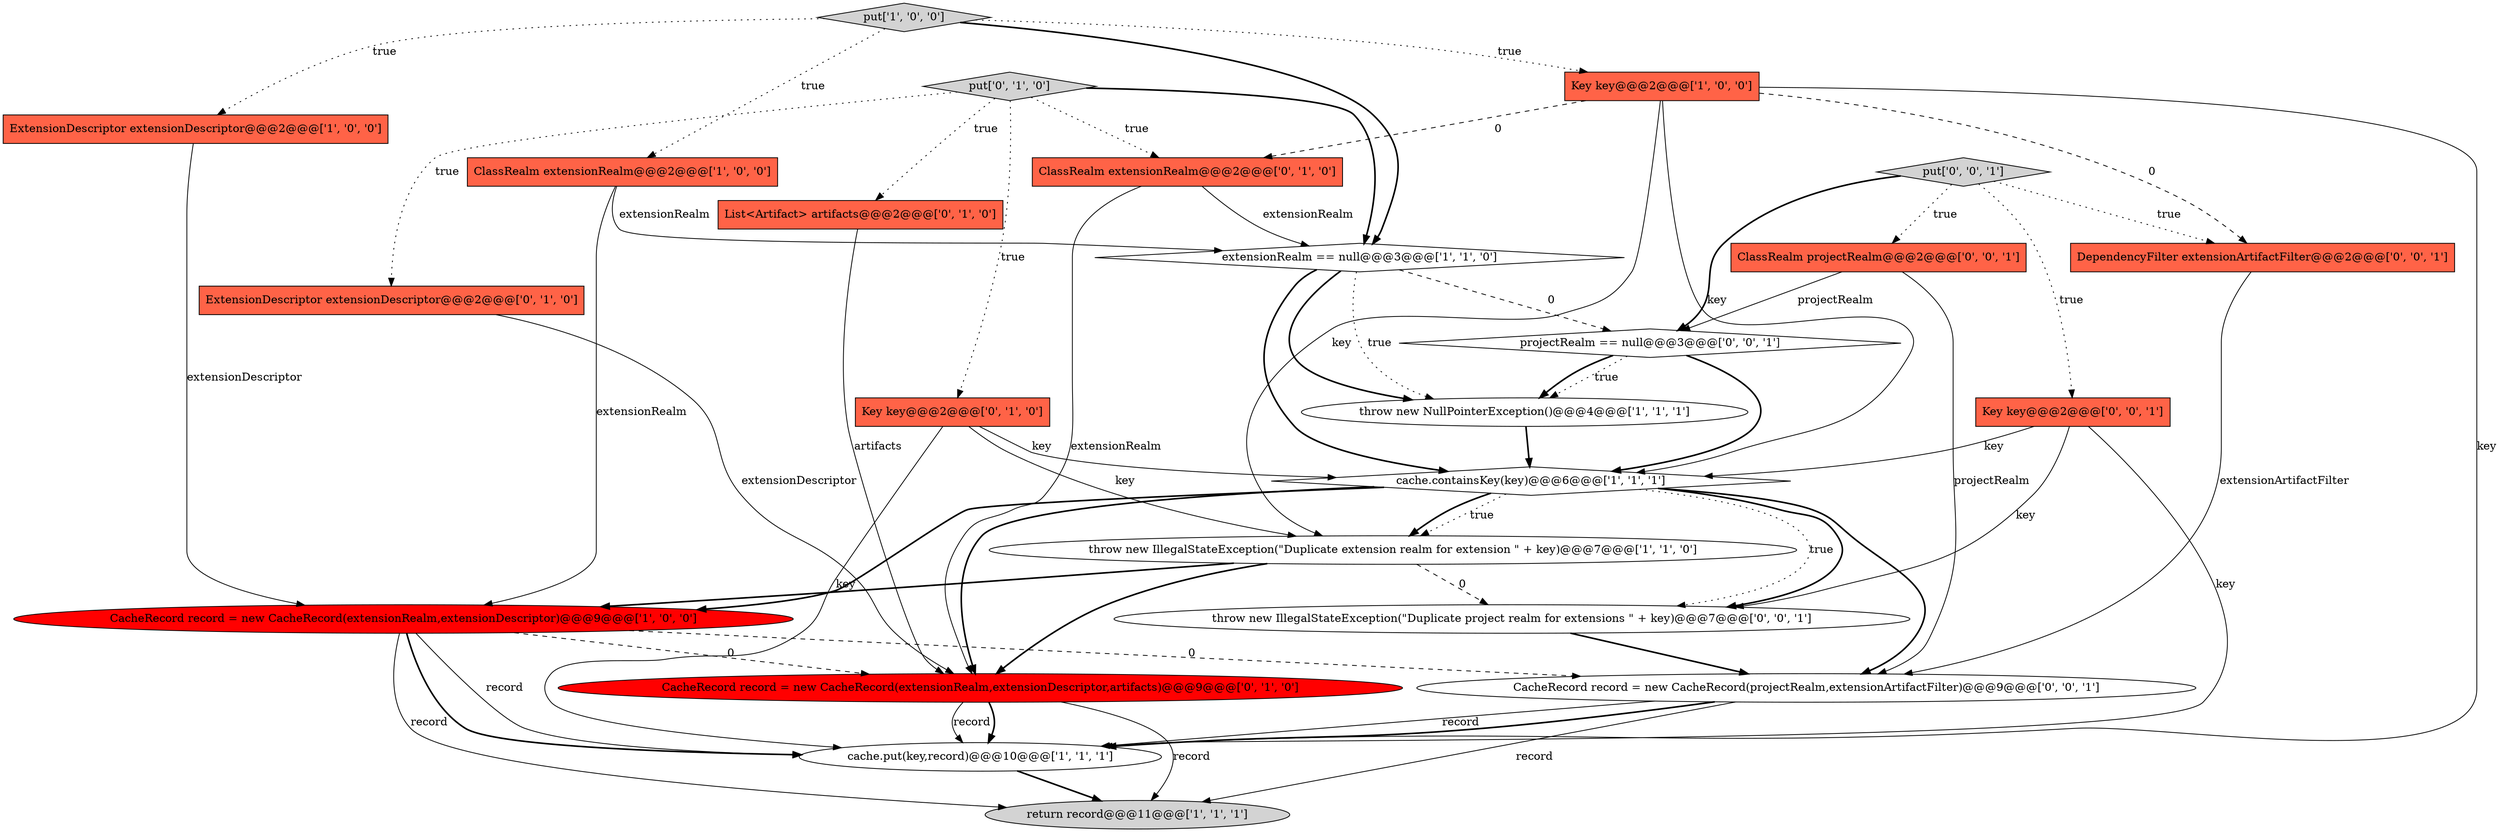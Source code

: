 digraph {
19 [style = filled, label = "CacheRecord record = new CacheRecord(projectRealm,extensionArtifactFilter)@@@9@@@['0', '0', '1']", fillcolor = white, shape = ellipse image = "AAA0AAABBB3BBB"];
10 [style = filled, label = "throw new NullPointerException()@@@4@@@['1', '1', '1']", fillcolor = white, shape = ellipse image = "AAA0AAABBB1BBB"];
5 [style = filled, label = "throw new IllegalStateException(\"Duplicate extension realm for extension \" + key)@@@7@@@['1', '1', '0']", fillcolor = white, shape = ellipse image = "AAA0AAABBB1BBB"];
17 [style = filled, label = "put['0', '0', '1']", fillcolor = lightgray, shape = diamond image = "AAA0AAABBB3BBB"];
21 [style = filled, label = "throw new IllegalStateException(\"Duplicate project realm for extensions \" + key)@@@7@@@['0', '0', '1']", fillcolor = white, shape = ellipse image = "AAA0AAABBB3BBB"];
9 [style = filled, label = "cache.containsKey(key)@@@6@@@['1', '1', '1']", fillcolor = white, shape = diamond image = "AAA0AAABBB1BBB"];
1 [style = filled, label = "ExtensionDescriptor extensionDescriptor@@@2@@@['1', '0', '0']", fillcolor = tomato, shape = box image = "AAA0AAABBB1BBB"];
7 [style = filled, label = "Key key@@@2@@@['1', '0', '0']", fillcolor = tomato, shape = box image = "AAA1AAABBB1BBB"];
3 [style = filled, label = "cache.put(key,record)@@@10@@@['1', '1', '1']", fillcolor = white, shape = ellipse image = "AAA0AAABBB1BBB"];
18 [style = filled, label = "projectRealm == null@@@3@@@['0', '0', '1']", fillcolor = white, shape = diamond image = "AAA0AAABBB3BBB"];
2 [style = filled, label = "extensionRealm == null@@@3@@@['1', '1', '0']", fillcolor = white, shape = diamond image = "AAA0AAABBB1BBB"];
13 [style = filled, label = "List<Artifact> artifacts@@@2@@@['0', '1', '0']", fillcolor = tomato, shape = box image = "AAA0AAABBB2BBB"];
4 [style = filled, label = "ClassRealm extensionRealm@@@2@@@['1', '0', '0']", fillcolor = tomato, shape = box image = "AAA0AAABBB1BBB"];
6 [style = filled, label = "put['1', '0', '0']", fillcolor = lightgray, shape = diamond image = "AAA0AAABBB1BBB"];
23 [style = filled, label = "DependencyFilter extensionArtifactFilter@@@2@@@['0', '0', '1']", fillcolor = tomato, shape = box image = "AAA0AAABBB3BBB"];
8 [style = filled, label = "return record@@@11@@@['1', '1', '1']", fillcolor = lightgray, shape = ellipse image = "AAA0AAABBB1BBB"];
15 [style = filled, label = "CacheRecord record = new CacheRecord(extensionRealm,extensionDescriptor,artifacts)@@@9@@@['0', '1', '0']", fillcolor = red, shape = ellipse image = "AAA1AAABBB2BBB"];
12 [style = filled, label = "Key key@@@2@@@['0', '1', '0']", fillcolor = tomato, shape = box image = "AAA0AAABBB2BBB"];
14 [style = filled, label = "ClassRealm extensionRealm@@@2@@@['0', '1', '0']", fillcolor = tomato, shape = box image = "AAA1AAABBB2BBB"];
0 [style = filled, label = "CacheRecord record = new CacheRecord(extensionRealm,extensionDescriptor)@@@9@@@['1', '0', '0']", fillcolor = red, shape = ellipse image = "AAA1AAABBB1BBB"];
20 [style = filled, label = "ClassRealm projectRealm@@@2@@@['0', '0', '1']", fillcolor = tomato, shape = box image = "AAA0AAABBB3BBB"];
11 [style = filled, label = "ExtensionDescriptor extensionDescriptor@@@2@@@['0', '1', '0']", fillcolor = tomato, shape = box image = "AAA0AAABBB2BBB"];
16 [style = filled, label = "put['0', '1', '0']", fillcolor = lightgray, shape = diamond image = "AAA0AAABBB2BBB"];
22 [style = filled, label = "Key key@@@2@@@['0', '0', '1']", fillcolor = tomato, shape = box image = "AAA0AAABBB3BBB"];
17->20 [style = dotted, label="true"];
23->19 [style = solid, label="extensionArtifactFilter"];
19->3 [style = solid, label="record"];
0->3 [style = bold, label=""];
1->0 [style = solid, label="extensionDescriptor"];
13->15 [style = solid, label="artifacts"];
16->12 [style = dotted, label="true"];
7->23 [style = dashed, label="0"];
9->0 [style = bold, label=""];
21->19 [style = bold, label=""];
16->13 [style = dotted, label="true"];
20->19 [style = solid, label="projectRealm"];
7->14 [style = dashed, label="0"];
0->19 [style = dashed, label="0"];
6->1 [style = dotted, label="true"];
0->15 [style = dashed, label="0"];
5->15 [style = bold, label=""];
4->0 [style = solid, label="extensionRealm"];
4->2 [style = solid, label="extensionRealm"];
12->9 [style = solid, label="key"];
11->15 [style = solid, label="extensionDescriptor"];
22->21 [style = solid, label="key"];
9->21 [style = dotted, label="true"];
2->9 [style = bold, label=""];
2->10 [style = bold, label=""];
15->3 [style = bold, label=""];
16->2 [style = bold, label=""];
7->3 [style = solid, label="key"];
22->3 [style = solid, label="key"];
14->2 [style = solid, label="extensionRealm"];
17->23 [style = dotted, label="true"];
6->2 [style = bold, label=""];
14->15 [style = solid, label="extensionRealm"];
18->10 [style = dotted, label="true"];
15->3 [style = solid, label="record"];
9->5 [style = dotted, label="true"];
2->18 [style = dashed, label="0"];
6->4 [style = dotted, label="true"];
5->0 [style = bold, label=""];
20->18 [style = solid, label="projectRealm"];
18->10 [style = bold, label=""];
7->5 [style = solid, label="key"];
9->15 [style = bold, label=""];
3->8 [style = bold, label=""];
17->18 [style = bold, label=""];
16->14 [style = dotted, label="true"];
22->9 [style = solid, label="key"];
18->9 [style = bold, label=""];
9->21 [style = bold, label=""];
6->7 [style = dotted, label="true"];
9->5 [style = bold, label=""];
9->19 [style = bold, label=""];
19->8 [style = solid, label="record"];
17->22 [style = dotted, label="true"];
0->3 [style = solid, label="record"];
0->8 [style = solid, label="record"];
7->9 [style = solid, label="key"];
10->9 [style = bold, label=""];
5->21 [style = dashed, label="0"];
16->11 [style = dotted, label="true"];
19->3 [style = bold, label=""];
15->8 [style = solid, label="record"];
12->5 [style = solid, label="key"];
2->10 [style = dotted, label="true"];
12->3 [style = solid, label="key"];
}
